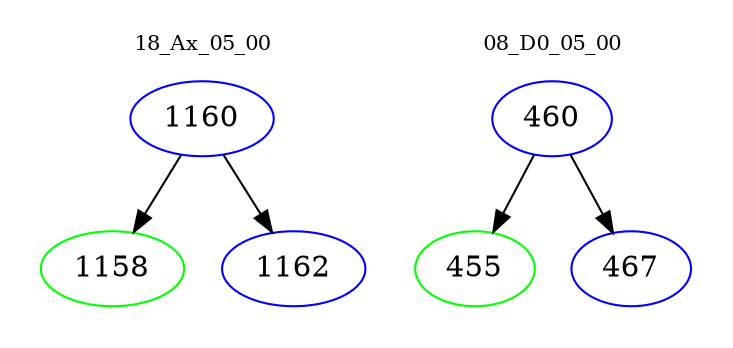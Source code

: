 digraph{
subgraph cluster_0 {
color = white
label = "18_Ax_05_00";
fontsize=10;
T0_1160 [label="1160", color="blue"]
T0_1160 -> T0_1158 [color="black"]
T0_1158 [label="1158", color="green"]
T0_1160 -> T0_1162 [color="black"]
T0_1162 [label="1162", color="blue"]
}
subgraph cluster_1 {
color = white
label = "08_D0_05_00";
fontsize=10;
T1_460 [label="460", color="blue"]
T1_460 -> T1_455 [color="black"]
T1_455 [label="455", color="green"]
T1_460 -> T1_467 [color="black"]
T1_467 [label="467", color="blue"]
}
}
